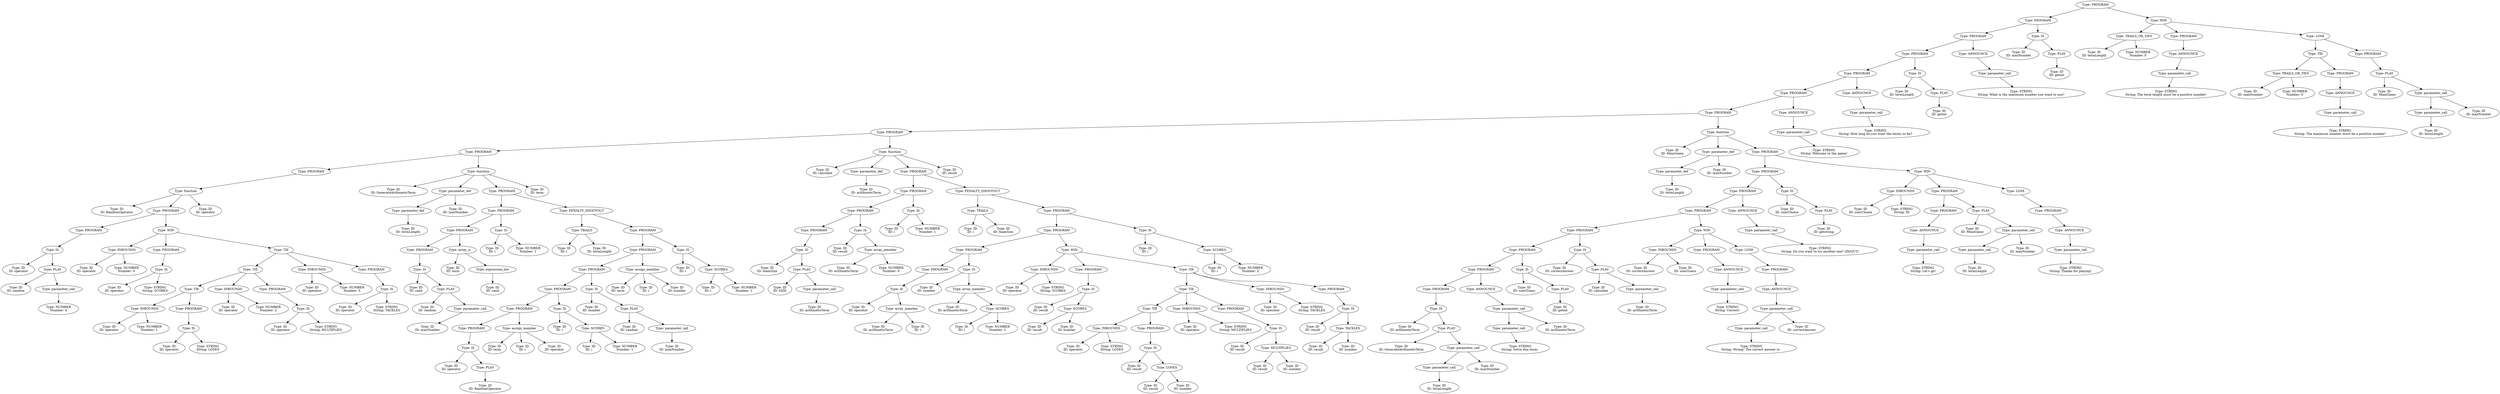 digraph ast {
"0x7fffe813cae0" [label="Type: PROGRAM"];
"0x7fffe813cae0" -> "0x7fffe813c380";
"0x7fffe813c380" [label="Type: PROGRAM"];
"0x7fffe813c380" -> "0x7fffe813c1c0";
"0x7fffe813c1c0" [label="Type: PROGRAM"];
"0x7fffe813c1c0" -> "0x7fffe813c080";
"0x7fffe813c080" [label="Type: PROGRAM"];
"0x7fffe813c080" -> "0x7fffe813bec0";
"0x7fffe813bec0" [label="Type: PROGRAM"];
"0x7fffe813bec0" -> "0x7fffe813bd90";
"0x7fffe813bd90" [label="Type: PROGRAM"];
"0x7fffe813bd90" -> "0x7fffe813bc70";
"0x7fffe813bc70" [label="Type: PROGRAM"];
"0x7fffe813bc70" -> "0x7fffe813a3a0";
"0x7fffe813a3a0" [label="Type: PROGRAM"];
"0x7fffe813a3a0" -> "0x7fffe8138740";
"0x7fffe8138740" [label="Type: PROGRAM"];
"0x7fffe8138740" -> "0x7fffe8137320";
"0x7fffe8137320" [label="Type: PROGRAM"];
"0x7fffe8137320" -> "0x7fffe81372e0";
"0x7fffe81372e0" [label="Type: function"];
"0x7fffe81372e0" -> "0x7fffe8136640";
"0x7fffe8136640" [label="Type: ID\nID: RandomOperator"];
"0x7fffe81372e0" -> "0x7fffe8137240";
"0x7fffe8137240" [label="Type: PROGRAM"];
"0x7fffe8137240" -> "0x7fffe8136880";
"0x7fffe8136880" [label="Type: PROGRAM"];
"0x7fffe8136880" -> "0x7fffe8136840";
"0x7fffe8136840" [label="Type: IS"];
"0x7fffe8136840" -> "0x7fffe81366e0";
"0x7fffe81366e0" [label="Type: ID\nID: operator"];
"0x7fffe8136840" -> "0x7fffe8136800";
"0x7fffe8136800" [label="Type: PLAY"];
"0x7fffe8136800" -> "0x7fffe8136740";
"0x7fffe8136740" [label="Type: ID\nID: random"];
"0x7fffe8136800" -> "0x7fffe81367c0";
"0x7fffe81367c0" [label="Type: parameter_call"];
"0x7fffe81367c0" -> "0x7fffe8136780";
"0x7fffe8136780" [label="Type: NUMBER\nNumber: 4"];
"0x7fffe8137240" -> "0x7fffe8137200";
"0x7fffe8137200" [label="Type: WIN"];
"0x7fffe8137200" -> "0x7fffe8136960";
"0x7fffe8136960" [label="Type: INBOUNDS"];
"0x7fffe8136960" -> "0x7fffe81368e0";
"0x7fffe81368e0" [label="Type: ID\nID: operator"];
"0x7fffe8136960" -> "0x7fffe8136920";
"0x7fffe8136920" [label="Type: NUMBER\nNumber: 0"];
"0x7fffe8137200" -> "0x7fffe8136aa0";
"0x7fffe8136aa0" [label="Type: PROGRAM"];
"0x7fffe8136aa0" -> "0x7fffe8136a60";
"0x7fffe8136a60" [label="Type: IS"];
"0x7fffe8136a60" -> "0x7fffe81369c0";
"0x7fffe81369c0" [label="Type: ID\nID: operator"];
"0x7fffe8136a60" -> "0x7fffe8136a20";
"0x7fffe8136a20" [label="Type: STRING\nString: SCORES"];
"0x7fffe8137200" -> "0x7fffe81371c0";
"0x7fffe81371c0" [label="Type: TIE"];
"0x7fffe81371c0" -> "0x7fffe8136f60";
"0x7fffe8136f60" [label="Type: TIE"];
"0x7fffe8136f60" -> "0x7fffe8136d00";
"0x7fffe8136d00" [label="Type: TIE"];
"0x7fffe8136d00" -> "0x7fffe8136b80";
"0x7fffe8136b80" [label="Type: INBOUNDS"];
"0x7fffe8136b80" -> "0x7fffe8136b00";
"0x7fffe8136b00" [label="Type: ID\nID: operator"];
"0x7fffe8136b80" -> "0x7fffe8136b40";
"0x7fffe8136b40" [label="Type: NUMBER\nNumber: 1"];
"0x7fffe8136d00" -> "0x7fffe8136cc0";
"0x7fffe8136cc0" [label="Type: PROGRAM"];
"0x7fffe8136cc0" -> "0x7fffe8136c80";
"0x7fffe8136c80" [label="Type: IS"];
"0x7fffe8136c80" -> "0x7fffe8136be0";
"0x7fffe8136be0" [label="Type: ID\nID: operator"];
"0x7fffe8136c80" -> "0x7fffe8136c40";
"0x7fffe8136c40" [label="Type: STRING\nString: LOSES"];
"0x7fffe8136f60" -> "0x7fffe8136de0";
"0x7fffe8136de0" [label="Type: INBOUNDS"];
"0x7fffe8136de0" -> "0x7fffe8136d60";
"0x7fffe8136d60" [label="Type: ID\nID: operator"];
"0x7fffe8136de0" -> "0x7fffe8136da0";
"0x7fffe8136da0" [label="Type: NUMBER\nNumber: 2"];
"0x7fffe8136f60" -> "0x7fffe8136f20";
"0x7fffe8136f20" [label="Type: PROGRAM"];
"0x7fffe8136f20" -> "0x7fffe8136ee0";
"0x7fffe8136ee0" [label="Type: IS"];
"0x7fffe8136ee0" -> "0x7fffe8136e40";
"0x7fffe8136e40" [label="Type: ID\nID: operator"];
"0x7fffe8136ee0" -> "0x7fffe8136ea0";
"0x7fffe8136ea0" [label="Type: STRING\nString: MULTIPLIES"];
"0x7fffe81371c0" -> "0x7fffe8137040";
"0x7fffe8137040" [label="Type: INBOUNDS"];
"0x7fffe8137040" -> "0x7fffe8136fc0";
"0x7fffe8136fc0" [label="Type: ID\nID: operator"];
"0x7fffe8137040" -> "0x7fffe8137000";
"0x7fffe8137000" [label="Type: NUMBER\nNumber: 3"];
"0x7fffe81371c0" -> "0x7fffe8137180";
"0x7fffe8137180" [label="Type: PROGRAM"];
"0x7fffe8137180" -> "0x7fffe8137140";
"0x7fffe8137140" [label="Type: IS"];
"0x7fffe8137140" -> "0x7fffe81370a0";
"0x7fffe81370a0" [label="Type: ID\nID: operator"];
"0x7fffe8137140" -> "0x7fffe8137100";
"0x7fffe8137100" [label="Type: STRING\nString: TACKLES"];
"0x7fffe81372e0" -> "0x7fffe81372a0";
"0x7fffe81372a0" [label="Type: ID\nID: operator"];
"0x7fffe8138740" -> "0x7fffe8138700";
"0x7fffe8138700" [label="Type: function"];
"0x7fffe8138700" -> "0x7fffe8137380";
"0x7fffe8137380" [label="Type: ID\nID: GenerateArithmeticTerm"];
"0x7fffe8138700" -> "0x7fffe81374c0";
"0x7fffe81374c0" [label="Type: parameter_def"];
"0x7fffe81374c0" -> "0x7fffe8137420";
"0x7fffe8137420" [label="Type: parameter_def"];
"0x7fffe8137420" -> "0x7fffe81373e0";
"0x7fffe81373e0" [label="Type: ID\nID: termLength"];
"0x7fffe81374c0" -> "0x7fffe8137480";
"0x7fffe8137480" [label="Type: ID\nID: maxNumber"];
"0x7fffe8138700" -> "0x7fffe8138660";
"0x7fffe8138660" [label="Type: PROGRAM"];
"0x7fffe8138660" -> "0x7fffe8137a00";
"0x7fffe8137a00" [label="Type: PROGRAM"];
"0x7fffe8137a00" -> "0x7fffe81378a0";
"0x7fffe81378a0" [label="Type: PROGRAM"];
"0x7fffe81378a0" -> "0x7fffe8137720";
"0x7fffe8137720" [label="Type: PROGRAM"];
"0x7fffe8137720" -> "0x7fffe81376e0";
"0x7fffe81376e0" [label="Type: IS"];
"0x7fffe81376e0" -> "0x7fffe8137560";
"0x7fffe8137560" [label="Type: ID\nID: rand"];
"0x7fffe81376e0" -> "0x7fffe81376a0";
"0x7fffe81376a0" [label="Type: PLAY"];
"0x7fffe81376a0" -> "0x7fffe81375c0";
"0x7fffe81375c0" [label="Type: ID\nID: random"];
"0x7fffe81376a0" -> "0x7fffe8137660";
"0x7fffe8137660" [label="Type: parameter_call"];
"0x7fffe8137660" -> "0x7fffe8137620";
"0x7fffe8137620" [label="Type: ID\nID: maxNumber"];
"0x7fffe81378a0" -> "0x7fffe8137860";
"0x7fffe8137860" [label="Type: array_is"];
"0x7fffe8137860" -> "0x7fffe8137780";
"0x7fffe8137780" [label="Type: ID\nID: term"];
"0x7fffe8137860" -> "0x7fffe8137820";
"0x7fffe8137820" [label="Type: expression_list"];
"0x7fffe8137820" -> "0x7fffe81377e0";
"0x7fffe81377e0" [label="Type: ID\nID: rand"];
"0x7fffe8137a00" -> "0x7fffe81379c0";
"0x7fffe81379c0" [label="Type: IS"];
"0x7fffe81379c0" -> "0x7fffe8137940";
"0x7fffe8137940" [label="Type: ID\nID: i"];
"0x7fffe81379c0" -> "0x7fffe8137980";
"0x7fffe8137980" [label="Type: NUMBER\nNumber: 1"];
"0x7fffe8138660" -> "0x7fffe8138620";
"0x7fffe8138620" [label="Type: PENALTY_SHOOTOUT"];
"0x7fffe8138620" -> "0x7fffe8137b00";
"0x7fffe8137b00" [label="Type: TRAILS"];
"0x7fffe8137b00" -> "0x7fffe8137a60";
"0x7fffe8137a60" [label="Type: ID\nID: i"];
"0x7fffe8137b00" -> "0x7fffe8137ac0";
"0x7fffe8137ac0" [label="Type: ID\nID: termLength"];
"0x7fffe8138620" -> "0x7fffe81385e0";
"0x7fffe81385e0" [label="Type: PROGRAM"];
"0x7fffe81385e0" -> "0x7fffe8138440";
"0x7fffe8138440" [label="Type: PROGRAM"];
"0x7fffe8138440" -> "0x7fffe81382a0";
"0x7fffe81382a0" [label="Type: PROGRAM"];
"0x7fffe81382a0" -> "0x7fffe8138020";
"0x7fffe8138020" [label="Type: PROGRAM"];
"0x7fffe8138020" -> "0x7fffe8137e80";
"0x7fffe8137e80" [label="Type: PROGRAM"];
"0x7fffe8137e80" -> "0x7fffe8137ce0";
"0x7fffe8137ce0" [label="Type: PROGRAM"];
"0x7fffe8137ce0" -> "0x7fffe8137ca0";
"0x7fffe8137ca0" [label="Type: IS"];
"0x7fffe8137ca0" -> "0x7fffe8137ba0";
"0x7fffe8137ba0" [label="Type: ID\nID: operator"];
"0x7fffe8137ca0" -> "0x7fffe8137c40";
"0x7fffe8137c40" [label="Type: PLAY"];
"0x7fffe8137c40" -> "0x7fffe8137c00";
"0x7fffe8137c00" [label="Type: ID\nID: RandomOperator"];
"0x7fffe8137e80" -> "0x7fffe8137e40";
"0x7fffe8137e40" [label="Type: assign_member"];
"0x7fffe8137e40" -> "0x7fffe8137d20";
"0x7fffe8137d20" [label="Type: ID\nID: term"];
"0x7fffe8137e40" -> "0x7fffe8137d80";
"0x7fffe8137d80" [label="Type: ID\nID: i"];
"0x7fffe8137e40" -> "0x7fffe8137de0";
"0x7fffe8137de0" [label="Type: ID\nID: operator"];
"0x7fffe8138020" -> "0x7fffe8137fe0";
"0x7fffe8137fe0" [label="Type: IS"];
"0x7fffe8137fe0" -> "0x7fffe8137ec0";
"0x7fffe8137ec0" [label="Type: ID\nID: i"];
"0x7fffe8137fe0" -> "0x7fffe8137fa0";
"0x7fffe8137fa0" [label="Type: SCORES"];
"0x7fffe8137fa0" -> "0x7fffe8137f20";
"0x7fffe8137f20" [label="Type: ID\nID: i"];
"0x7fffe8137fa0" -> "0x7fffe8137f60";
"0x7fffe8137f60" [label="Type: NUMBER\nNumber: 1"];
"0x7fffe81382a0" -> "0x7fffe8138260";
"0x7fffe8138260" [label="Type: IS"];
"0x7fffe8138260" -> "0x7fffe81380c0";
"0x7fffe81380c0" [label="Type: ID\nID: number"];
"0x7fffe8138260" -> "0x7fffe8138200";
"0x7fffe8138200" [label="Type: PLAY"];
"0x7fffe8138200" -> "0x7fffe8138120";
"0x7fffe8138120" [label="Type: ID\nID: random"];
"0x7fffe8138200" -> "0x7fffe81381c0";
"0x7fffe81381c0" [label="Type: parameter_call"];
"0x7fffe81381c0" -> "0x7fffe8138180";
"0x7fffe8138180" [label="Type: ID\nID: maxNumber"];
"0x7fffe8138440" -> "0x7fffe8138400";
"0x7fffe8138400" [label="Type: assign_member"];
"0x7fffe8138400" -> "0x7fffe81382e0";
"0x7fffe81382e0" [label="Type: ID\nID: term"];
"0x7fffe8138400" -> "0x7fffe8138340";
"0x7fffe8138340" [label="Type: ID\nID: i"];
"0x7fffe8138400" -> "0x7fffe81383a0";
"0x7fffe81383a0" [label="Type: ID\nID: number"];
"0x7fffe81385e0" -> "0x7fffe81385a0";
"0x7fffe81385a0" [label="Type: IS"];
"0x7fffe81385a0" -> "0x7fffe8138480";
"0x7fffe8138480" [label="Type: ID\nID: i"];
"0x7fffe81385a0" -> "0x7fffe8138560";
"0x7fffe8138560" [label="Type: SCORES"];
"0x7fffe8138560" -> "0x7fffe81384e0";
"0x7fffe81384e0" [label="Type: ID\nID: i"];
"0x7fffe8138560" -> "0x7fffe8138520";
"0x7fffe8138520" [label="Type: NUMBER\nNumber: 1"];
"0x7fffe8138700" -> "0x7fffe81386c0";
"0x7fffe81386c0" [label="Type: ID\nID: term"];
"0x7fffe813a3a0" -> "0x7fffe813a360";
"0x7fffe813a360" [label="Type: function"];
"0x7fffe813a360" -> "0x7fffe81387a0";
"0x7fffe81387a0" [label="Type: ID\nID: calculate"];
"0x7fffe813a360" -> "0x7fffe8138840";
"0x7fffe8138840" [label="Type: parameter_def"];
"0x7fffe8138840" -> "0x7fffe8138800";
"0x7fffe8138800" [label="Type: ID\nID: arithmeticTerm"];
"0x7fffe813a360" -> "0x7fffe813a2c0";
"0x7fffe813a2c0" [label="Type: PROGRAM"];
"0x7fffe813a2c0" -> "0x7fffe8138e00";
"0x7fffe8138e00" [label="Type: PROGRAM"];
"0x7fffe8138e00" -> "0x7fffe8138ca0";
"0x7fffe8138ca0" [label="Type: PROGRAM"];
"0x7fffe8138ca0" -> "0x7fffe8138aa0";
"0x7fffe8138aa0" [label="Type: PROGRAM"];
"0x7fffe8138aa0" -> "0x7fffe8138a60";
"0x7fffe8138a60" [label="Type: IS"];
"0x7fffe8138a60" -> "0x7fffe81388e0";
"0x7fffe81388e0" [label="Type: ID\nID: teamSize"];
"0x7fffe8138a60" -> "0x7fffe8138a20";
"0x7fffe8138a20" [label="Type: PLAY"];
"0x7fffe8138a20" -> "0x7fffe8138940";
"0x7fffe8138940" [label="Type: ID\nID: SIZE"];
"0x7fffe8138a20" -> "0x7fffe81389e0";
"0x7fffe81389e0" [label="Type: parameter_call"];
"0x7fffe81389e0" -> "0x7fffe81389a0";
"0x7fffe81389a0" [label="Type: ID\nID: arithmeticTerm"];
"0x7fffe8138ca0" -> "0x7fffe8138c60";
"0x7fffe8138c60" [label="Type: IS"];
"0x7fffe8138c60" -> "0x7fffe8138b40";
"0x7fffe8138b40" [label="Type: ID\nID: result"];
"0x7fffe8138c60" -> "0x7fffe8138c20";
"0x7fffe8138c20" [label="Type: array_member"];
"0x7fffe8138c20" -> "0x7fffe8138ba0";
"0x7fffe8138ba0" [label="Type: ID\nID: arithmeticTerm"];
"0x7fffe8138c20" -> "0x7fffe8138be0";
"0x7fffe8138be0" [label="Type: NUMBER\nNumber: 0"];
"0x7fffe8138e00" -> "0x7fffe8138dc0";
"0x7fffe8138dc0" [label="Type: IS"];
"0x7fffe8138dc0" -> "0x7fffe8138d40";
"0x7fffe8138d40" [label="Type: ID\nID: i"];
"0x7fffe8138dc0" -> "0x7fffe8138d80";
"0x7fffe8138d80" [label="Type: NUMBER\nNumber: 1"];
"0x7fffe813a2c0" -> "0x7fffe813a280";
"0x7fffe813a280" [label="Type: PENALTY_SHOOTOUT"];
"0x7fffe813a280" -> "0x7fffe8138f00";
"0x7fffe8138f00" [label="Type: TRAILS"];
"0x7fffe8138f00" -> "0x7fffe8138e60";
"0x7fffe8138e60" [label="Type: ID\nID: i"];
"0x7fffe8138f00" -> "0x7fffe8138ec0";
"0x7fffe8138ec0" [label="Type: ID\nID: teamSize"];
"0x7fffe813a280" -> "0x7fffe813a240";
"0x7fffe813a240" [label="Type: PROGRAM"];
"0x7fffe813a240" -> "0x7fffe813a0a0";
"0x7fffe813a0a0" [label="Type: PROGRAM"];
"0x7fffe813a0a0" -> "0x7fffe81393c0";
"0x7fffe81393c0" [label="Type: PROGRAM"];
"0x7fffe81393c0" -> "0x7fffe8139120";
"0x7fffe8139120" [label="Type: PROGRAM"];
"0x7fffe8139120" -> "0x7fffe81390e0";
"0x7fffe81390e0" [label="Type: IS"];
"0x7fffe81390e0" -> "0x7fffe8138fa0";
"0x7fffe8138fa0" [label="Type: ID\nID: operator"];
"0x7fffe81390e0" -> "0x7fffe81390a0";
"0x7fffe81390a0" [label="Type: array_member"];
"0x7fffe81390a0" -> "0x7fffe8139000";
"0x7fffe8139000" [label="Type: ID\nID: arithmeticTerm"];
"0x7fffe81390a0" -> "0x7fffe8139060";
"0x7fffe8139060" [label="Type: ID\nID: i"];
"0x7fffe81393c0" -> "0x7fffe8139380";
"0x7fffe8139380" [label="Type: IS"];
"0x7fffe8139380" -> "0x7fffe81391c0";
"0x7fffe81391c0" [label="Type: ID\nID: number"];
"0x7fffe8139380" -> "0x7fffe8139340";
"0x7fffe8139340" [label="Type: array_member"];
"0x7fffe8139340" -> "0x7fffe8139220";
"0x7fffe8139220" [label="Type: ID\nID: arithmeticTerm"];
"0x7fffe8139340" -> "0x7fffe8139300";
"0x7fffe8139300" [label="Type: SCORES"];
"0x7fffe8139300" -> "0x7fffe8139280";
"0x7fffe8139280" [label="Type: ID\nID: i"];
"0x7fffe8139300" -> "0x7fffe81392c0";
"0x7fffe81392c0" [label="Type: NUMBER\nNumber: 1"];
"0x7fffe813a0a0" -> "0x7fffe813a060";
"0x7fffe813a060" [label="Type: WIN"];
"0x7fffe813a060" -> "0x7fffe81394c0";
"0x7fffe81394c0" [label="Type: INBOUNDS"];
"0x7fffe81394c0" -> "0x7fffe8139420";
"0x7fffe8139420" [label="Type: ID\nID: operator"];
"0x7fffe81394c0" -> "0x7fffe8139480";
"0x7fffe8139480" [label="Type: STRING\nString: SCORES"];
"0x7fffe813a060" -> "0x7fffe81396a0";
"0x7fffe81396a0" [label="Type: PROGRAM"];
"0x7fffe81396a0" -> "0x7fffe8139660";
"0x7fffe8139660" [label="Type: IS"];
"0x7fffe8139660" -> "0x7fffe8139520";
"0x7fffe8139520" [label="Type: ID\nID: result"];
"0x7fffe8139660" -> "0x7fffe8139620";
"0x7fffe8139620" [label="Type: SCORES"];
"0x7fffe8139620" -> "0x7fffe8139580";
"0x7fffe8139580" [label="Type: ID\nID: result"];
"0x7fffe8139620" -> "0x7fffe81395e0";
"0x7fffe81395e0" [label="Type: ID\nID: number"];
"0x7fffe813a060" -> "0x7fffe813a000";
"0x7fffe813a000" [label="Type: TIE"];
"0x7fffe813a000" -> "0x7fffe8139ce0";
"0x7fffe8139ce0" [label="Type: TIE"];
"0x7fffe8139ce0" -> "0x7fffe81399c0";
"0x7fffe81399c0" [label="Type: TIE"];
"0x7fffe81399c0" -> "0x7fffe81397a0";
"0x7fffe81397a0" [label="Type: INBOUNDS"];
"0x7fffe81397a0" -> "0x7fffe8139700";
"0x7fffe8139700" [label="Type: ID\nID: operator"];
"0x7fffe81397a0" -> "0x7fffe8139760";
"0x7fffe8139760" [label="Type: STRING\nString: LOSES"];
"0x7fffe81399c0" -> "0x7fffe8139980";
"0x7fffe8139980" [label="Type: PROGRAM"];
"0x7fffe8139980" -> "0x7fffe8139940";
"0x7fffe8139940" [label="Type: IS"];
"0x7fffe8139940" -> "0x7fffe8139800";
"0x7fffe8139800" [label="Type: ID\nID: result"];
"0x7fffe8139940" -> "0x7fffe8139900";
"0x7fffe8139900" [label="Type: LOSES"];
"0x7fffe8139900" -> "0x7fffe8139860";
"0x7fffe8139860" [label="Type: ID\nID: result"];
"0x7fffe8139900" -> "0x7fffe81398c0";
"0x7fffe81398c0" [label="Type: ID\nID: number"];
"0x7fffe8139ce0" -> "0x7fffe8139ac0";
"0x7fffe8139ac0" [label="Type: INBOUNDS"];
"0x7fffe8139ac0" -> "0x7fffe8139a20";
"0x7fffe8139a20" [label="Type: ID\nID: operator"];
"0x7fffe8139ac0" -> "0x7fffe8139a80";
"0x7fffe8139a80" [label="Type: STRING\nString: MULTIPLIES"];
"0x7fffe8139ce0" -> "0x7fffe8139ca0";
"0x7fffe8139ca0" [label="Type: PROGRAM"];
"0x7fffe8139ca0" -> "0x7fffe8139c60";
"0x7fffe8139c60" [label="Type: IS"];
"0x7fffe8139c60" -> "0x7fffe8139b20";
"0x7fffe8139b20" [label="Type: ID\nID: result"];
"0x7fffe8139c60" -> "0x7fffe8139c20";
"0x7fffe8139c20" [label="Type: MULTIPLIES"];
"0x7fffe8139c20" -> "0x7fffe8139b80";
"0x7fffe8139b80" [label="Type: ID\nID: result"];
"0x7fffe8139c20" -> "0x7fffe8139be0";
"0x7fffe8139be0" [label="Type: ID\nID: number"];
"0x7fffe813a000" -> "0x7fffe8139de0";
"0x7fffe8139de0" [label="Type: INBOUNDS"];
"0x7fffe8139de0" -> "0x7fffe8139d40";
"0x7fffe8139d40" [label="Type: ID\nID: operator"];
"0x7fffe8139de0" -> "0x7fffe8139da0";
"0x7fffe8139da0" [label="Type: STRING\nString: TACKLES"];
"0x7fffe813a000" -> "0x7fffe8139fc0";
"0x7fffe8139fc0" [label="Type: PROGRAM"];
"0x7fffe8139fc0" -> "0x7fffe8139f80";
"0x7fffe8139f80" [label="Type: IS"];
"0x7fffe8139f80" -> "0x7fffe8139e40";
"0x7fffe8139e40" [label="Type: ID\nID: result"];
"0x7fffe8139f80" -> "0x7fffe8139f40";
"0x7fffe8139f40" [label="Type: TACKLES"];
"0x7fffe8139f40" -> "0x7fffe8139ea0";
"0x7fffe8139ea0" [label="Type: ID\nID: result"];
"0x7fffe8139f40" -> "0x7fffe8139f00";
"0x7fffe8139f00" [label="Type: ID\nID: number"];
"0x7fffe813a240" -> "0x7fffe813a200";
"0x7fffe813a200" [label="Type: IS"];
"0x7fffe813a200" -> "0x7fffe813a0e0";
"0x7fffe813a0e0" [label="Type: ID\nID: i"];
"0x7fffe813a200" -> "0x7fffe813a1c0";
"0x7fffe813a1c0" [label="Type: SCORES"];
"0x7fffe813a1c0" -> "0x7fffe813a140";
"0x7fffe813a140" [label="Type: ID\nID: i"];
"0x7fffe813a1c0" -> "0x7fffe813a180";
"0x7fffe813a180" [label="Type: NUMBER\nNumber: 2"];
"0x7fffe813a360" -> "0x7fffe813a320";
"0x7fffe813a320" [label="Type: ID\nID: result"];
"0x7fffe813bc70" -> "0x7fffe813bc30";
"0x7fffe813bc30" [label="Type: function"];
"0x7fffe813bc30" -> "0x7fffe813a400";
"0x7fffe813a400" [label="Type: ID\nID: MainGame"];
"0x7fffe813bc30" -> "0x7fffe813a540";
"0x7fffe813a540" [label="Type: parameter_def"];
"0x7fffe813a540" -> "0x7fffe813a4a0";
"0x7fffe813a4a0" [label="Type: parameter_def"];
"0x7fffe813a4a0" -> "0x7fffe813a460";
"0x7fffe813a460" [label="Type: ID\nID: termLength"];
"0x7fffe813a540" -> "0x7fffe813a500";
"0x7fffe813a500" [label="Type: ID\nID: maxNumber"];
"0x7fffe813bc30" -> "0x7fffe813bbf0";
"0x7fffe813bbf0" [label="Type: PROGRAM"];
"0x7fffe813bbf0" -> "0x7fffe813b5d0";
"0x7fffe813b5d0" [label="Type: PROGRAM"];
"0x7fffe813b5d0" -> "0x7fffe813b410";
"0x7fffe813b410" [label="Type: PROGRAM"];
"0x7fffe813b410" -> "0x7fffe813b2d0";
"0x7fffe813b2d0" [label="Type: PROGRAM"];
"0x7fffe813b2d0" -> "0x7fffe813ae20";
"0x7fffe813ae20" [label="Type: PROGRAM"];
"0x7fffe813ae20" -> "0x7fffe813abc0";
"0x7fffe813abc0" [label="Type: PROGRAM"];
"0x7fffe813abc0" -> "0x7fffe813aa00";
"0x7fffe813aa00" [label="Type: PROGRAM"];
"0x7fffe813aa00" -> "0x7fffe813a840";
"0x7fffe813a840" [label="Type: PROGRAM"];
"0x7fffe813a840" -> "0x7fffe813a800";
"0x7fffe813a800" [label="Type: IS"];
"0x7fffe813a800" -> "0x7fffe813a5e0";
"0x7fffe813a5e0" [label="Type: ID\nID: arithmeticTerm"];
"0x7fffe813a800" -> "0x7fffe813a7c0";
"0x7fffe813a7c0" [label="Type: PLAY"];
"0x7fffe813a7c0" -> "0x7fffe813a640";
"0x7fffe813a640" [label="Type: ID\nID: GenerateArithmeticTerm"];
"0x7fffe813a7c0" -> "0x7fffe813a780";
"0x7fffe813a780" [label="Type: parameter_call"];
"0x7fffe813a780" -> "0x7fffe813a700";
"0x7fffe813a700" [label="Type: parameter_call"];
"0x7fffe813a700" -> "0x7fffe813a6a0";
"0x7fffe813a6a0" [label="Type: ID\nID: termLength"];
"0x7fffe813a780" -> "0x7fffe813a740";
"0x7fffe813a740" [label="Type: ID\nID: maxNumber"];
"0x7fffe813aa00" -> "0x7fffe813a9c0";
"0x7fffe813a9c0" [label="Type: ANNOUNCE"];
"0x7fffe813a9c0" -> "0x7fffe813a980";
"0x7fffe813a980" [label="Type: parameter_call"];
"0x7fffe813a980" -> "0x7fffe813a900";
"0x7fffe813a900" [label="Type: parameter_call"];
"0x7fffe813a900" -> "0x7fffe813a8a0";
"0x7fffe813a8a0" [label="Type: STRING\nString: Solve this term: "];
"0x7fffe813a980" -> "0x7fffe813a940";
"0x7fffe813a940" [label="Type: ID\nID: arithmeticTerm"];
"0x7fffe813abc0" -> "0x7fffe813ab80";
"0x7fffe813ab80" [label="Type: IS"];
"0x7fffe813ab80" -> "0x7fffe813aaa0";
"0x7fffe813aaa0" [label="Type: ID\nID: userGuess"];
"0x7fffe813ab80" -> "0x7fffe813ab40";
"0x7fffe813ab40" [label="Type: PLAY"];
"0x7fffe813ab40" -> "0x7fffe813ab00";
"0x7fffe813ab00" [label="Type: ID\nID: getint"];
"0x7fffe813ae20" -> "0x7fffe813ade0";
"0x7fffe813ade0" [label="Type: IS"];
"0x7fffe813ade0" -> "0x7fffe813ac60";
"0x7fffe813ac60" [label="Type: ID\nID: correctAnswer"];
"0x7fffe813ade0" -> "0x7fffe813ada0";
"0x7fffe813ada0" [label="Type: PLAY"];
"0x7fffe813ada0" -> "0x7fffe813acc0";
"0x7fffe813acc0" [label="Type: ID\nID: calculate"];
"0x7fffe813ada0" -> "0x7fffe813ad60";
"0x7fffe813ad60" [label="Type: parameter_call"];
"0x7fffe813ad60" -> "0x7fffe813ad20";
"0x7fffe813ad20" [label="Type: ID\nID: arithmeticTerm"];
"0x7fffe813b2d0" -> "0x7fffe813b290";
"0x7fffe813b290" [label="Type: WIN"];
"0x7fffe813b290" -> "0x7fffe813af20";
"0x7fffe813af20" [label="Type: INBOUNDS"];
"0x7fffe813af20" -> "0x7fffe813ae80";
"0x7fffe813ae80" [label="Type: ID\nID: correctAnswer"];
"0x7fffe813af20" -> "0x7fffe813aee0";
"0x7fffe813aee0" [label="Type: ID\nID: userGuess"];
"0x7fffe813b290" -> "0x7fffe813b040";
"0x7fffe813b040" [label="Type: PROGRAM"];
"0x7fffe813b040" -> "0x7fffe813b000";
"0x7fffe813b000" [label="Type: ANNOUNCE"];
"0x7fffe813b000" -> "0x7fffe813afc0";
"0x7fffe813afc0" [label="Type: parameter_call"];
"0x7fffe813afc0" -> "0x7fffe813af80";
"0x7fffe813af80" [label="Type: STRING\nString: Correct!"];
"0x7fffe813b290" -> "0x7fffe813b250";
"0x7fffe813b250" [label="Type: LOSE"];
"0x7fffe813b250" -> "0x7fffe813b210";
"0x7fffe813b210" [label="Type: PROGRAM"];
"0x7fffe813b210" -> "0x7fffe813b1d0";
"0x7fffe813b1d0" [label="Type: ANNOUNCE"];
"0x7fffe813b1d0" -> "0x7fffe813b190";
"0x7fffe813b190" [label="Type: parameter_call"];
"0x7fffe813b190" -> "0x7fffe813b110";
"0x7fffe813b110" [label="Type: parameter_call"];
"0x7fffe813b110" -> "0x7fffe813b0b0";
"0x7fffe813b0b0" [label="Type: STRING\nString: Wrong! The correct answer is: "];
"0x7fffe813b190" -> "0x7fffe813b150";
"0x7fffe813b150" [label="Type: ID\nID: correctAnswer"];
"0x7fffe813b410" -> "0x7fffe813b3d0";
"0x7fffe813b3d0" [label="Type: ANNOUNCE"];
"0x7fffe813b3d0" -> "0x7fffe813b390";
"0x7fffe813b390" [label="Type: parameter_call"];
"0x7fffe813b390" -> "0x7fffe813b350";
"0x7fffe813b350" [label="Type: STRING\nString: Do you want to try another one? (IN/OUT)"];
"0x7fffe813b5d0" -> "0x7fffe813b590";
"0x7fffe813b590" [label="Type: IS"];
"0x7fffe813b590" -> "0x7fffe813b4b0";
"0x7fffe813b4b0" [label="Type: ID\nID: userChoice"];
"0x7fffe813b590" -> "0x7fffe813b550";
"0x7fffe813b550" [label="Type: PLAY"];
"0x7fffe813b550" -> "0x7fffe813b510";
"0x7fffe813b510" [label="Type: ID\nID: getstring"];
"0x7fffe813bbf0" -> "0x7fffe813bbb0";
"0x7fffe813bbb0" [label="Type: WIN"];
"0x7fffe813bbb0" -> "0x7fffe813b6d0";
"0x7fffe813b6d0" [label="Type: INBOUNDS"];
"0x7fffe813b6d0" -> "0x7fffe813b630";
"0x7fffe813b630" [label="Type: ID\nID: userChoice"];
"0x7fffe813b6d0" -> "0x7fffe813b690";
"0x7fffe813b690" [label="Type: STRING\nString: IN"];
"0x7fffe813bbb0" -> "0x7fffe813ba10";
"0x7fffe813ba10" [label="Type: PROGRAM"];
"0x7fffe813ba10" -> "0x7fffe813b7f0";
"0x7fffe813b7f0" [label="Type: PROGRAM"];
"0x7fffe813b7f0" -> "0x7fffe813b7b0";
"0x7fffe813b7b0" [label="Type: ANNOUNCE"];
"0x7fffe813b7b0" -> "0x7fffe813b770";
"0x7fffe813b770" [label="Type: parameter_call"];
"0x7fffe813b770" -> "0x7fffe813b730";
"0x7fffe813b730" [label="Type: STRING\nString: Let's go!"];
"0x7fffe813ba10" -> "0x7fffe813b9d0";
"0x7fffe813b9d0" [label="Type: PLAY"];
"0x7fffe813b9d0" -> "0x7fffe813b850";
"0x7fffe813b850" [label="Type: ID\nID: MainGame"];
"0x7fffe813b9d0" -> "0x7fffe813b990";
"0x7fffe813b990" [label="Type: parameter_call"];
"0x7fffe813b990" -> "0x7fffe813b910";
"0x7fffe813b910" [label="Type: parameter_call"];
"0x7fffe813b910" -> "0x7fffe813b8b0";
"0x7fffe813b8b0" [label="Type: ID\nID: termLength"];
"0x7fffe813b990" -> "0x7fffe813b950";
"0x7fffe813b950" [label="Type: ID\nID: maxNumber"];
"0x7fffe813bbb0" -> "0x7fffe813bb70";
"0x7fffe813bb70" [label="Type: LOSE"];
"0x7fffe813bb70" -> "0x7fffe813bb30";
"0x7fffe813bb30" [label="Type: PROGRAM"];
"0x7fffe813bb30" -> "0x7fffe813baf0";
"0x7fffe813baf0" [label="Type: ANNOUNCE"];
"0x7fffe813baf0" -> "0x7fffe813bab0";
"0x7fffe813bab0" [label="Type: parameter_call"];
"0x7fffe813bab0" -> "0x7fffe813ba70";
"0x7fffe813ba70" [label="Type: STRING\nString: Thanks for playing!"];
"0x7fffe813bd90" -> "0x7fffe813bd50";
"0x7fffe813bd50" [label="Type: ANNOUNCE"];
"0x7fffe813bd50" -> "0x7fffe813bd10";
"0x7fffe813bd10" [label="Type: parameter_call"];
"0x7fffe813bd10" -> "0x7fffe813bcd0";
"0x7fffe813bcd0" [label="Type: STRING\nString: Welcome to the game!"];
"0x7fffe813bec0" -> "0x7fffe813be80";
"0x7fffe813be80" [label="Type: ANNOUNCE"];
"0x7fffe813be80" -> "0x7fffe813be40";
"0x7fffe813be40" [label="Type: parameter_call"];
"0x7fffe813be40" -> "0x7fffe813be00";
"0x7fffe813be00" [label="Type: STRING\nString: How long do you want the terms to be?"];
"0x7fffe813c080" -> "0x7fffe813c040";
"0x7fffe813c040" [label="Type: IS"];
"0x7fffe813c040" -> "0x7fffe813bf60";
"0x7fffe813bf60" [label="Type: ID\nID: termLength"];
"0x7fffe813c040" -> "0x7fffe813c000";
"0x7fffe813c000" [label="Type: PLAY"];
"0x7fffe813c000" -> "0x7fffe813bfc0";
"0x7fffe813bfc0" [label="Type: ID\nID: getint"];
"0x7fffe813c1c0" -> "0x7fffe813c180";
"0x7fffe813c180" [label="Type: ANNOUNCE"];
"0x7fffe813c180" -> "0x7fffe813c140";
"0x7fffe813c140" [label="Type: parameter_call"];
"0x7fffe813c140" -> "0x7fffe813c100";
"0x7fffe813c100" [label="Type: STRING\nString: What is the maximum number you want to use?"];
"0x7fffe813c380" -> "0x7fffe813c340";
"0x7fffe813c340" [label="Type: IS"];
"0x7fffe813c340" -> "0x7fffe813c260";
"0x7fffe813c260" [label="Type: ID\nID: maxNumber"];
"0x7fffe813c340" -> "0x7fffe813c300";
"0x7fffe813c300" [label="Type: PLAY"];
"0x7fffe813c300" -> "0x7fffe813c2c0";
"0x7fffe813c2c0" [label="Type: ID\nID: getint"];
"0x7fffe813cae0" -> "0x7fffe813caa0";
"0x7fffe813caa0" [label="Type: WIN"];
"0x7fffe813caa0" -> "0x7fffe813c460";
"0x7fffe813c460" [label="Type: TRAILS_OR_TIES"];
"0x7fffe813c460" -> "0x7fffe813c3e0";
"0x7fffe813c3e0" [label="Type: ID\nID: termLength"];
"0x7fffe813c460" -> "0x7fffe813c420";
"0x7fffe813c420" [label="Type: NUMBER\nNumber: 0"];
"0x7fffe813caa0" -> "0x7fffe813c5a0";
"0x7fffe813c5a0" [label="Type: PROGRAM"];
"0x7fffe813c5a0" -> "0x7fffe813c560";
"0x7fffe813c560" [label="Type: ANNOUNCE"];
"0x7fffe813c560" -> "0x7fffe813c520";
"0x7fffe813c520" [label="Type: parameter_call"];
"0x7fffe813c520" -> "0x7fffe813c4e0";
"0x7fffe813c4e0" [label="Type: STRING\nString: The term length must be a positive number!"];
"0x7fffe813caa0" -> "0x7fffe813ca60";
"0x7fffe813ca60" [label="Type: LOSE"];
"0x7fffe813ca60" -> "0x7fffe813c800";
"0x7fffe813c800" [label="Type: TIE"];
"0x7fffe813c800" -> "0x7fffe813c680";
"0x7fffe813c680" [label="Type: TRAILS_OR_TIES"];
"0x7fffe813c680" -> "0x7fffe813c600";
"0x7fffe813c600" [label="Type: ID\nID: maxNumber"];
"0x7fffe813c680" -> "0x7fffe813c640";
"0x7fffe813c640" [label="Type: NUMBER\nNumber: 0"];
"0x7fffe813c800" -> "0x7fffe813c7c0";
"0x7fffe813c7c0" [label="Type: PROGRAM"];
"0x7fffe813c7c0" -> "0x7fffe813c780";
"0x7fffe813c780" [label="Type: ANNOUNCE"];
"0x7fffe813c780" -> "0x7fffe813c740";
"0x7fffe813c740" [label="Type: parameter_call"];
"0x7fffe813c740" -> "0x7fffe813c700";
"0x7fffe813c700" [label="Type: STRING\nString: The maximum number must be a positive number!"];
"0x7fffe813ca60" -> "0x7fffe813ca20";
"0x7fffe813ca20" [label="Type: PROGRAM"];
"0x7fffe813ca20" -> "0x7fffe813c9e0";
"0x7fffe813c9e0" [label="Type: PLAY"];
"0x7fffe813c9e0" -> "0x7fffe813c860";
"0x7fffe813c860" [label="Type: ID\nID: MainGame"];
"0x7fffe813c9e0" -> "0x7fffe813c9a0";
"0x7fffe813c9a0" [label="Type: parameter_call"];
"0x7fffe813c9a0" -> "0x7fffe813c920";
"0x7fffe813c920" [label="Type: parameter_call"];
"0x7fffe813c920" -> "0x7fffe813c8c0";
"0x7fffe813c8c0" [label="Type: ID\nID: termLength"];
"0x7fffe813c9a0" -> "0x7fffe813c960";
"0x7fffe813c960" [label="Type: ID\nID: maxNumber"];
}
